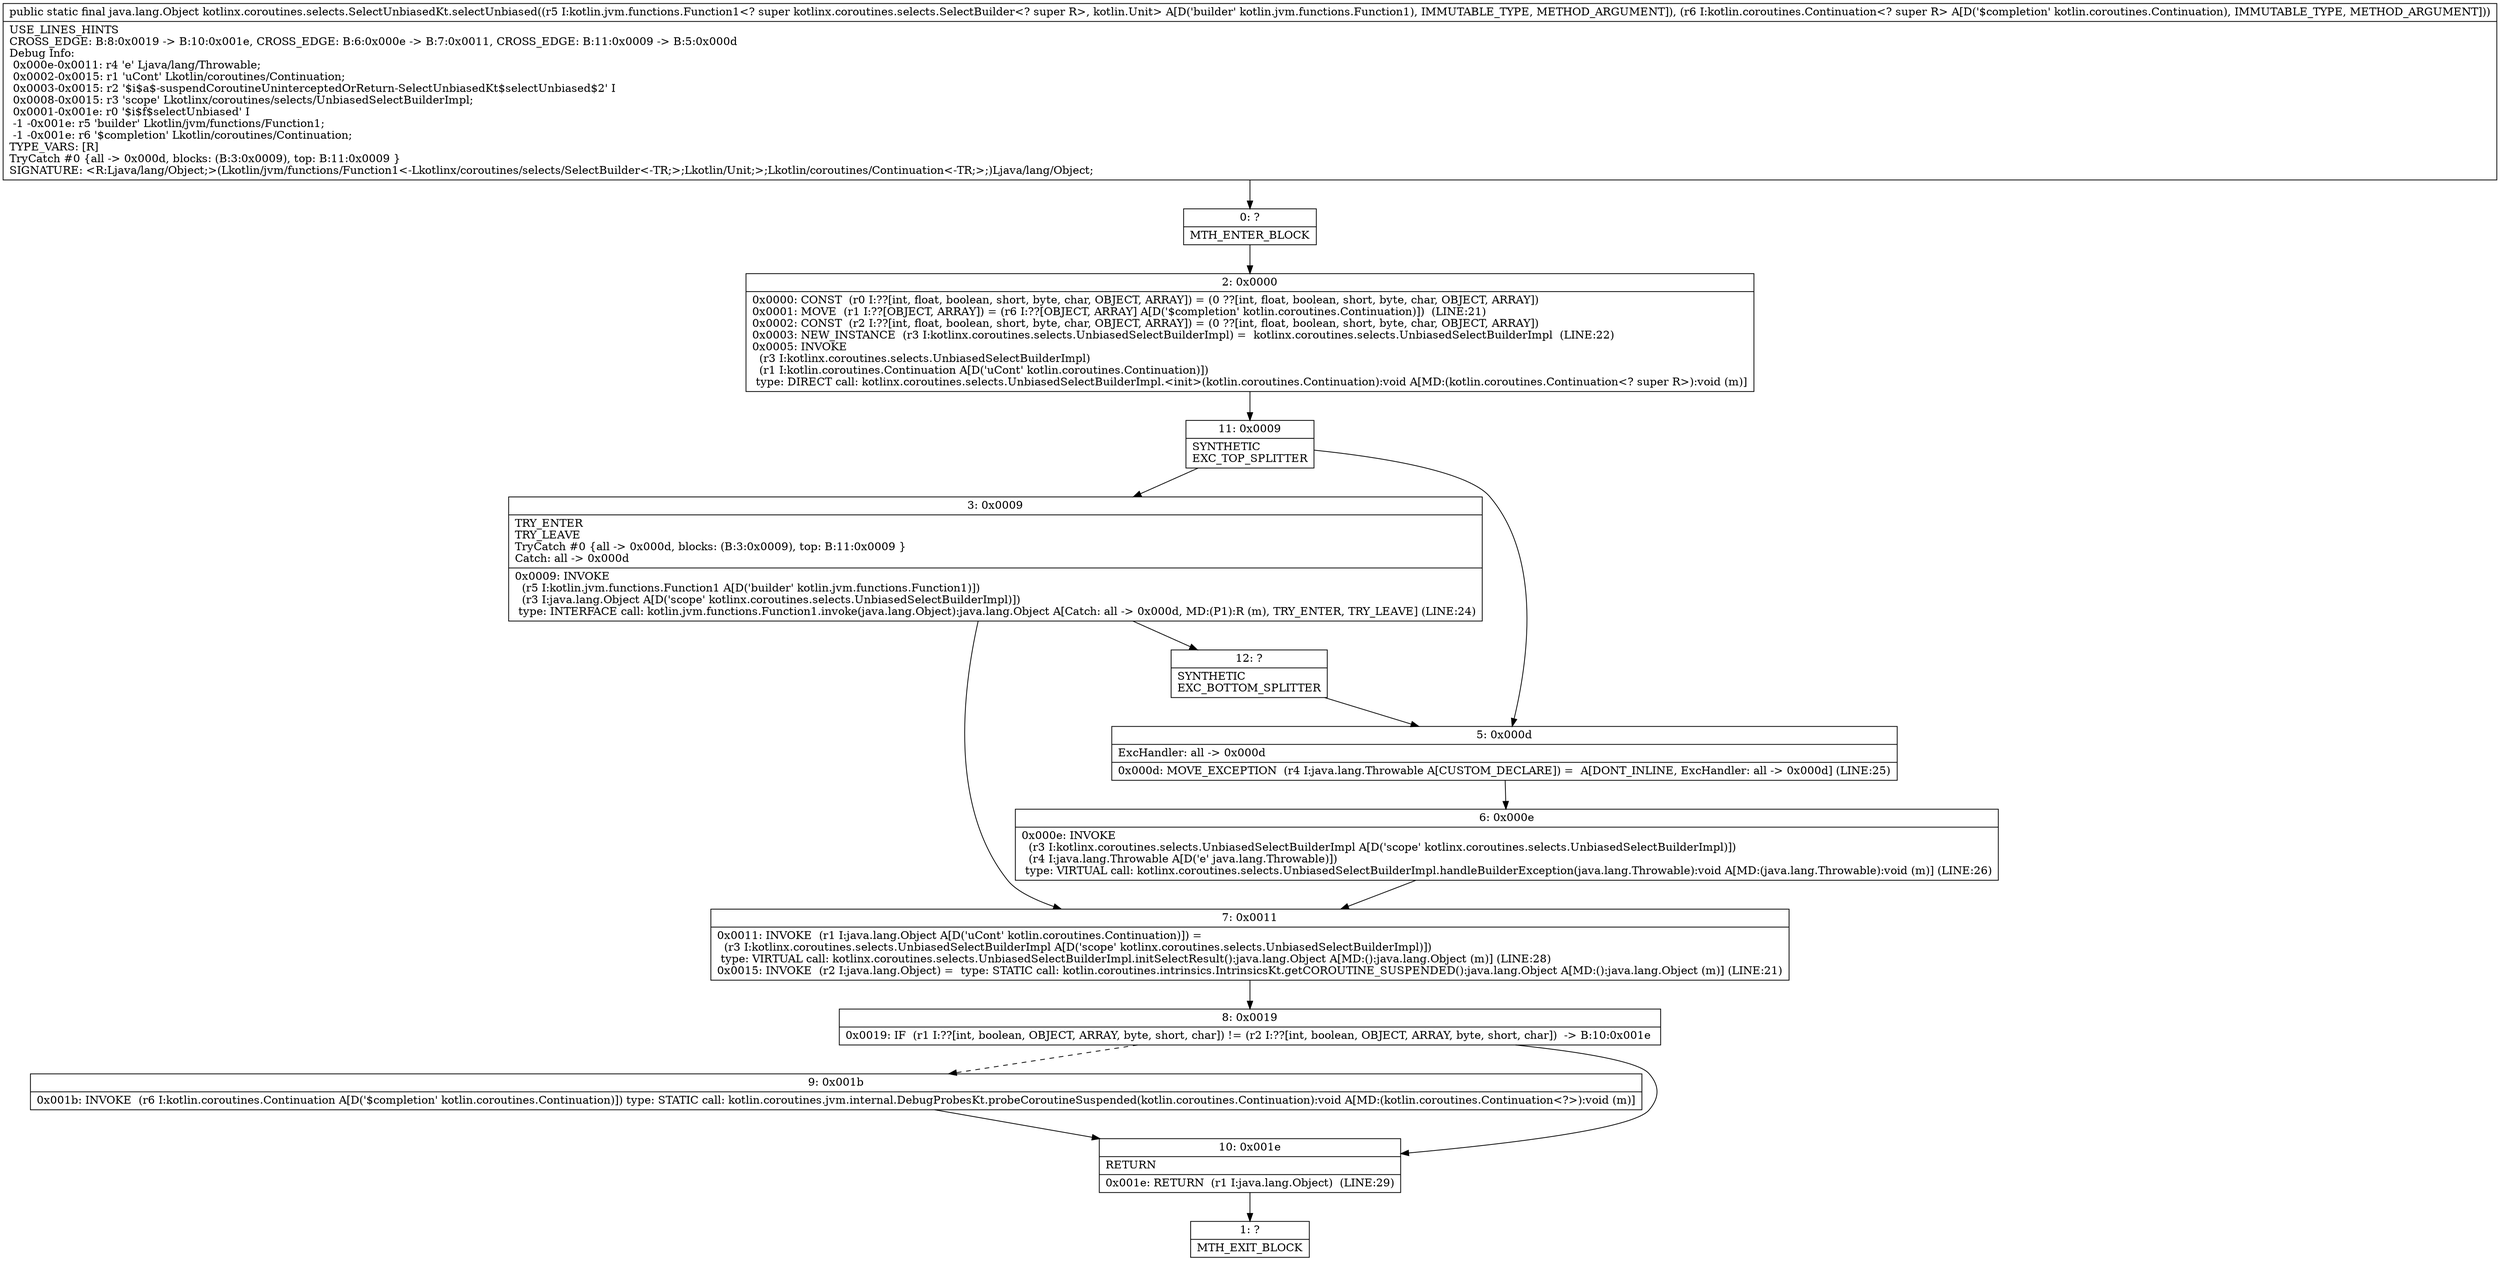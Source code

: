 digraph "CFG forkotlinx.coroutines.selects.SelectUnbiasedKt.selectUnbiased(Lkotlin\/jvm\/functions\/Function1;Lkotlin\/coroutines\/Continuation;)Ljava\/lang\/Object;" {
Node_0 [shape=record,label="{0\:\ ?|MTH_ENTER_BLOCK\l}"];
Node_2 [shape=record,label="{2\:\ 0x0000|0x0000: CONST  (r0 I:??[int, float, boolean, short, byte, char, OBJECT, ARRAY]) = (0 ??[int, float, boolean, short, byte, char, OBJECT, ARRAY]) \l0x0001: MOVE  (r1 I:??[OBJECT, ARRAY]) = (r6 I:??[OBJECT, ARRAY] A[D('$completion' kotlin.coroutines.Continuation)])  (LINE:21)\l0x0002: CONST  (r2 I:??[int, float, boolean, short, byte, char, OBJECT, ARRAY]) = (0 ??[int, float, boolean, short, byte, char, OBJECT, ARRAY]) \l0x0003: NEW_INSTANCE  (r3 I:kotlinx.coroutines.selects.UnbiasedSelectBuilderImpl) =  kotlinx.coroutines.selects.UnbiasedSelectBuilderImpl  (LINE:22)\l0x0005: INVOKE  \l  (r3 I:kotlinx.coroutines.selects.UnbiasedSelectBuilderImpl)\l  (r1 I:kotlin.coroutines.Continuation A[D('uCont' kotlin.coroutines.Continuation)])\l type: DIRECT call: kotlinx.coroutines.selects.UnbiasedSelectBuilderImpl.\<init\>(kotlin.coroutines.Continuation):void A[MD:(kotlin.coroutines.Continuation\<? super R\>):void (m)]\l}"];
Node_11 [shape=record,label="{11\:\ 0x0009|SYNTHETIC\lEXC_TOP_SPLITTER\l}"];
Node_3 [shape=record,label="{3\:\ 0x0009|TRY_ENTER\lTRY_LEAVE\lTryCatch #0 \{all \-\> 0x000d, blocks: (B:3:0x0009), top: B:11:0x0009 \}\lCatch: all \-\> 0x000d\l|0x0009: INVOKE  \l  (r5 I:kotlin.jvm.functions.Function1 A[D('builder' kotlin.jvm.functions.Function1)])\l  (r3 I:java.lang.Object A[D('scope' kotlinx.coroutines.selects.UnbiasedSelectBuilderImpl)])\l type: INTERFACE call: kotlin.jvm.functions.Function1.invoke(java.lang.Object):java.lang.Object A[Catch: all \-\> 0x000d, MD:(P1):R (m), TRY_ENTER, TRY_LEAVE] (LINE:24)\l}"];
Node_7 [shape=record,label="{7\:\ 0x0011|0x0011: INVOKE  (r1 I:java.lang.Object A[D('uCont' kotlin.coroutines.Continuation)]) = \l  (r3 I:kotlinx.coroutines.selects.UnbiasedSelectBuilderImpl A[D('scope' kotlinx.coroutines.selects.UnbiasedSelectBuilderImpl)])\l type: VIRTUAL call: kotlinx.coroutines.selects.UnbiasedSelectBuilderImpl.initSelectResult():java.lang.Object A[MD:():java.lang.Object (m)] (LINE:28)\l0x0015: INVOKE  (r2 I:java.lang.Object) =  type: STATIC call: kotlin.coroutines.intrinsics.IntrinsicsKt.getCOROUTINE_SUSPENDED():java.lang.Object A[MD:():java.lang.Object (m)] (LINE:21)\l}"];
Node_8 [shape=record,label="{8\:\ 0x0019|0x0019: IF  (r1 I:??[int, boolean, OBJECT, ARRAY, byte, short, char]) != (r2 I:??[int, boolean, OBJECT, ARRAY, byte, short, char])  \-\> B:10:0x001e \l}"];
Node_9 [shape=record,label="{9\:\ 0x001b|0x001b: INVOKE  (r6 I:kotlin.coroutines.Continuation A[D('$completion' kotlin.coroutines.Continuation)]) type: STATIC call: kotlin.coroutines.jvm.internal.DebugProbesKt.probeCoroutineSuspended(kotlin.coroutines.Continuation):void A[MD:(kotlin.coroutines.Continuation\<?\>):void (m)]\l}"];
Node_10 [shape=record,label="{10\:\ 0x001e|RETURN\l|0x001e: RETURN  (r1 I:java.lang.Object)  (LINE:29)\l}"];
Node_1 [shape=record,label="{1\:\ ?|MTH_EXIT_BLOCK\l}"];
Node_12 [shape=record,label="{12\:\ ?|SYNTHETIC\lEXC_BOTTOM_SPLITTER\l}"];
Node_5 [shape=record,label="{5\:\ 0x000d|ExcHandler: all \-\> 0x000d\l|0x000d: MOVE_EXCEPTION  (r4 I:java.lang.Throwable A[CUSTOM_DECLARE]) =  A[DONT_INLINE, ExcHandler: all \-\> 0x000d] (LINE:25)\l}"];
Node_6 [shape=record,label="{6\:\ 0x000e|0x000e: INVOKE  \l  (r3 I:kotlinx.coroutines.selects.UnbiasedSelectBuilderImpl A[D('scope' kotlinx.coroutines.selects.UnbiasedSelectBuilderImpl)])\l  (r4 I:java.lang.Throwable A[D('e' java.lang.Throwable)])\l type: VIRTUAL call: kotlinx.coroutines.selects.UnbiasedSelectBuilderImpl.handleBuilderException(java.lang.Throwable):void A[MD:(java.lang.Throwable):void (m)] (LINE:26)\l}"];
MethodNode[shape=record,label="{public static final java.lang.Object kotlinx.coroutines.selects.SelectUnbiasedKt.selectUnbiased((r5 I:kotlin.jvm.functions.Function1\<? super kotlinx.coroutines.selects.SelectBuilder\<? super R\>, kotlin.Unit\> A[D('builder' kotlin.jvm.functions.Function1), IMMUTABLE_TYPE, METHOD_ARGUMENT]), (r6 I:kotlin.coroutines.Continuation\<? super R\> A[D('$completion' kotlin.coroutines.Continuation), IMMUTABLE_TYPE, METHOD_ARGUMENT]))  | USE_LINES_HINTS\lCROSS_EDGE: B:8:0x0019 \-\> B:10:0x001e, CROSS_EDGE: B:6:0x000e \-\> B:7:0x0011, CROSS_EDGE: B:11:0x0009 \-\> B:5:0x000d\lDebug Info:\l  0x000e\-0x0011: r4 'e' Ljava\/lang\/Throwable;\l  0x0002\-0x0015: r1 'uCont' Lkotlin\/coroutines\/Continuation;\l  0x0003\-0x0015: r2 '$i$a$\-suspendCoroutineUninterceptedOrReturn\-SelectUnbiasedKt$selectUnbiased$2' I\l  0x0008\-0x0015: r3 'scope' Lkotlinx\/coroutines\/selects\/UnbiasedSelectBuilderImpl;\l  0x0001\-0x001e: r0 '$i$f$selectUnbiased' I\l  \-1 \-0x001e: r5 'builder' Lkotlin\/jvm\/functions\/Function1;\l  \-1 \-0x001e: r6 '$completion' Lkotlin\/coroutines\/Continuation;\lTYPE_VARS: [R]\lTryCatch #0 \{all \-\> 0x000d, blocks: (B:3:0x0009), top: B:11:0x0009 \}\lSIGNATURE: \<R:Ljava\/lang\/Object;\>(Lkotlin\/jvm\/functions\/Function1\<\-Lkotlinx\/coroutines\/selects\/SelectBuilder\<\-TR;\>;Lkotlin\/Unit;\>;Lkotlin\/coroutines\/Continuation\<\-TR;\>;)Ljava\/lang\/Object;\l}"];
MethodNode -> Node_0;Node_0 -> Node_2;
Node_2 -> Node_11;
Node_11 -> Node_3;
Node_11 -> Node_5;
Node_3 -> Node_7;
Node_3 -> Node_12;
Node_7 -> Node_8;
Node_8 -> Node_9[style=dashed];
Node_8 -> Node_10;
Node_9 -> Node_10;
Node_10 -> Node_1;
Node_12 -> Node_5;
Node_5 -> Node_6;
Node_6 -> Node_7;
}

